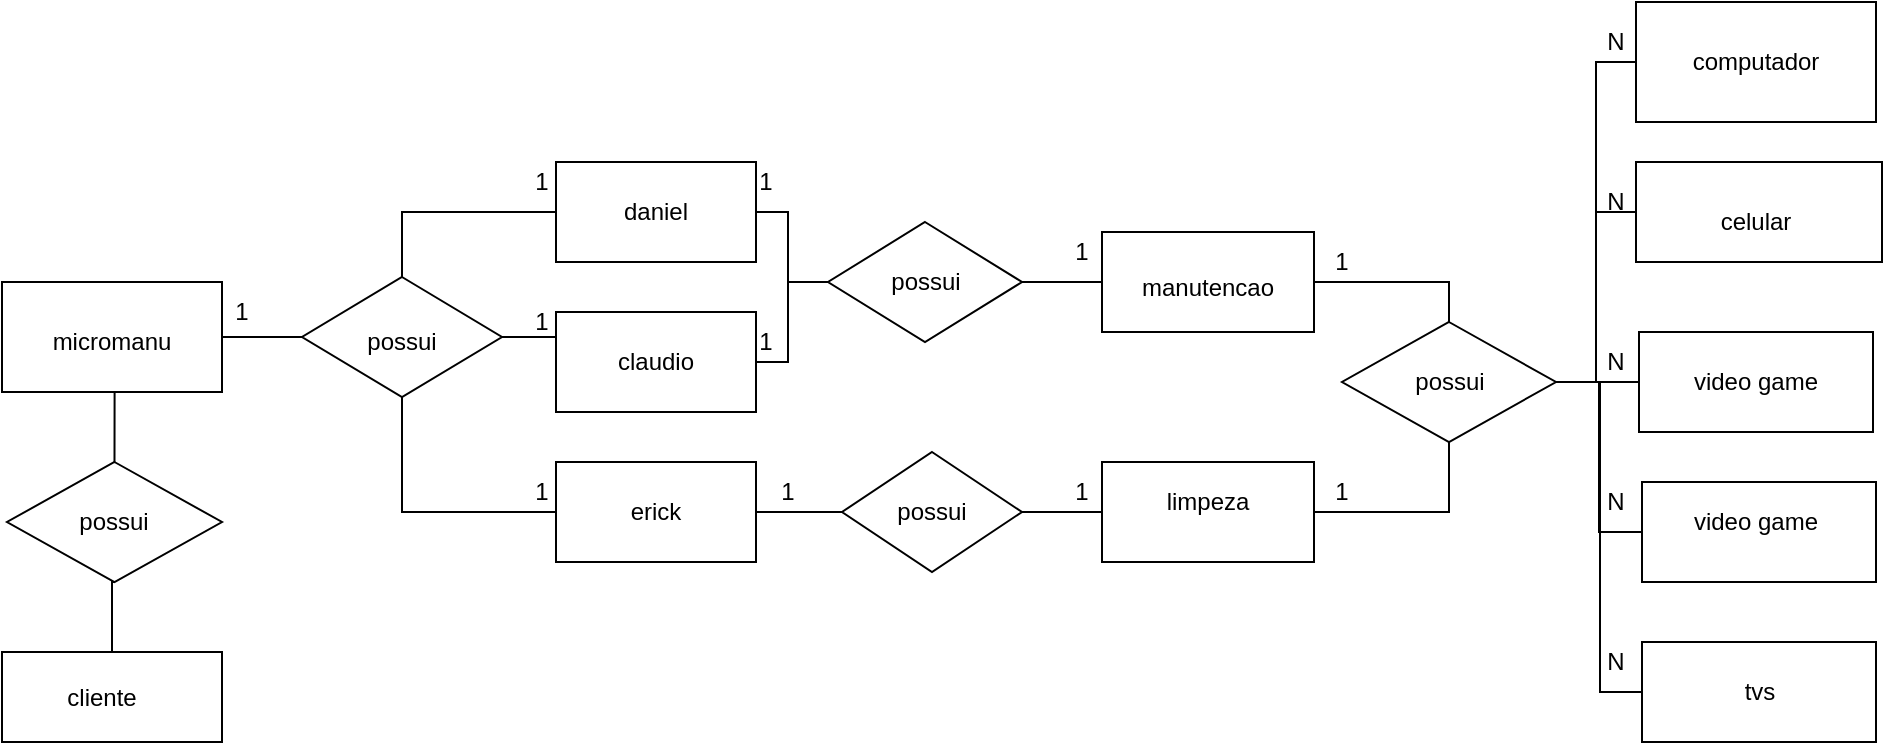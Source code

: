 <mxfile version="14.9.3"><diagram id="66CTwv6Lv-SuikH2FU34" name="Page-1"><mxGraphModel dx="1106" dy="673" grid="1" gridSize="10" guides="1" tooltips="1" connect="1" arrows="1" fold="1" page="1" pageScale="1" pageWidth="827" pageHeight="1169" math="0" shadow="0"><root><mxCell id="0"/><mxCell id="1" parent="0"/><mxCell id="eCUBbV4SOdLLknpVV527-1" value="" style="rounded=0;whiteSpace=wrap;html=1;" vertex="1" parent="1"><mxGeometry x="820" y="345" width="117" height="50" as="geometry"/></mxCell><mxCell id="eCUBbV4SOdLLknpVV527-2" value="video game" style="text;html=1;strokeColor=none;fillColor=none;align=center;verticalAlign=middle;whiteSpace=wrap;rounded=0;" vertex="1" parent="1"><mxGeometry x="842" y="355" width="70" height="20" as="geometry"/></mxCell><mxCell id="eCUBbV4SOdLLknpVV527-3" value="" style="rounded=0;whiteSpace=wrap;html=1;" vertex="1" parent="1"><mxGeometry x="820" y="425" width="117" height="50" as="geometry"/></mxCell><mxCell id="eCUBbV4SOdLLknpVV527-4" value="tvs" style="text;html=1;strokeColor=none;fillColor=none;align=center;verticalAlign=middle;whiteSpace=wrap;rounded=0;" vertex="1" parent="1"><mxGeometry x="843.5" y="440" width="70" height="20" as="geometry"/></mxCell><mxCell id="eCUBbV4SOdLLknpVV527-5" value="" style="rounded=0;whiteSpace=wrap;html=1;" vertex="1" parent="1"><mxGeometry x="817" y="185" width="123" height="50" as="geometry"/></mxCell><mxCell id="eCUBbV4SOdLLknpVV527-6" value="celular" style="text;html=1;strokeColor=none;fillColor=none;align=center;verticalAlign=middle;whiteSpace=wrap;rounded=0;" vertex="1" parent="1"><mxGeometry x="842" y="205" width="70" height="20" as="geometry"/></mxCell><mxCell id="eCUBbV4SOdLLknpVV527-7" value="" style="rounded=0;whiteSpace=wrap;html=1;" vertex="1" parent="1"><mxGeometry x="817" y="105" width="120" height="60" as="geometry"/></mxCell><mxCell id="eCUBbV4SOdLLknpVV527-8" value="computador" style="text;html=1;strokeColor=none;fillColor=none;align=center;verticalAlign=middle;whiteSpace=wrap;rounded=0;" vertex="1" parent="1"><mxGeometry x="842" y="125" width="70" height="20" as="geometry"/></mxCell><mxCell id="eCUBbV4SOdLLknpVV527-104" style="edgeStyle=orthogonalEdgeStyle;rounded=0;orthogonalLoop=1;jettySize=auto;html=1;exitX=1;exitY=0.5;exitDx=0;exitDy=0;entryX=0.5;entryY=0;entryDx=0;entryDy=0;endArrow=none;endFill=0;" edge="1" parent="1" source="eCUBbV4SOdLLknpVV527-9" target="eCUBbV4SOdLLknpVV527-51"><mxGeometry relative="1" as="geometry"/></mxCell><mxCell id="eCUBbV4SOdLLknpVV527-110" style="edgeStyle=orthogonalEdgeStyle;rounded=0;orthogonalLoop=1;jettySize=auto;html=1;exitX=0;exitY=0.5;exitDx=0;exitDy=0;entryX=1;entryY=0.5;entryDx=0;entryDy=0;endArrow=none;endFill=0;" edge="1" parent="1" source="eCUBbV4SOdLLknpVV527-9" target="eCUBbV4SOdLLknpVV527-89"><mxGeometry relative="1" as="geometry"/></mxCell><mxCell id="eCUBbV4SOdLLknpVV527-9" value="" style="rounded=0;whiteSpace=wrap;html=1;" vertex="1" parent="1"><mxGeometry x="550" y="220" width="106" height="50" as="geometry"/></mxCell><mxCell id="eCUBbV4SOdLLknpVV527-10" value="manutencao" style="text;html=1;strokeColor=none;fillColor=none;align=center;verticalAlign=middle;whiteSpace=wrap;rounded=0;" vertex="1" parent="1"><mxGeometry x="568" y="237.5" width="70" height="20" as="geometry"/></mxCell><mxCell id="eCUBbV4SOdLLknpVV527-11" value="" style="rounded=0;whiteSpace=wrap;html=1;" vertex="1" parent="1"><mxGeometry x="818.5" y="270" width="117" height="50" as="geometry"/></mxCell><mxCell id="eCUBbV4SOdLLknpVV527-12" value="video game" style="text;html=1;strokeColor=none;fillColor=none;align=center;verticalAlign=middle;whiteSpace=wrap;rounded=0;" vertex="1" parent="1"><mxGeometry x="842" y="285" width="70" height="20" as="geometry"/></mxCell><mxCell id="eCUBbV4SOdLLknpVV527-13" value="" style="rounded=0;whiteSpace=wrap;html=1;" vertex="1" parent="1"><mxGeometry y="430" width="110" height="45" as="geometry"/></mxCell><mxCell id="eCUBbV4SOdLLknpVV527-14" value="cliente" style="text;html=1;strokeColor=none;fillColor=none;align=center;verticalAlign=middle;whiteSpace=wrap;rounded=0;" vertex="1" parent="1"><mxGeometry x="15" y="442.5" width="70" height="20" as="geometry"/></mxCell><mxCell id="eCUBbV4SOdLLknpVV527-101" style="edgeStyle=orthogonalEdgeStyle;rounded=0;orthogonalLoop=1;jettySize=auto;html=1;exitX=1;exitY=0.5;exitDx=0;exitDy=0;entryX=0;entryY=0.5;entryDx=0;entryDy=0;endArrow=none;endFill=0;" edge="1" parent="1" source="eCUBbV4SOdLLknpVV527-15" target="eCUBbV4SOdLLknpVV527-83"><mxGeometry relative="1" as="geometry"/></mxCell><mxCell id="eCUBbV4SOdLLknpVV527-102" style="edgeStyle=orthogonalEdgeStyle;rounded=0;orthogonalLoop=1;jettySize=auto;html=1;exitX=0.5;exitY=0;exitDx=0;exitDy=0;entryX=0;entryY=0.5;entryDx=0;entryDy=0;endArrow=none;endFill=0;" edge="1" parent="1" source="eCUBbV4SOdLLknpVV527-15" target="eCUBbV4SOdLLknpVV527-79"><mxGeometry relative="1" as="geometry"/></mxCell><mxCell id="eCUBbV4SOdLLknpVV527-103" style="edgeStyle=orthogonalEdgeStyle;rounded=0;orthogonalLoop=1;jettySize=auto;html=1;exitX=0.5;exitY=1;exitDx=0;exitDy=0;entryX=0;entryY=0.5;entryDx=0;entryDy=0;endArrow=none;endFill=0;" edge="1" parent="1" source="eCUBbV4SOdLLknpVV527-15" target="eCUBbV4SOdLLknpVV527-81"><mxGeometry relative="1" as="geometry"/></mxCell><mxCell id="eCUBbV4SOdLLknpVV527-15" value="" style="rhombus;whiteSpace=wrap;html=1;" vertex="1" parent="1"><mxGeometry x="150" y="242.5" width="100" height="60" as="geometry"/></mxCell><mxCell id="eCUBbV4SOdLLknpVV527-16" value="possui" style="text;html=1;strokeColor=none;fillColor=none;align=center;verticalAlign=middle;whiteSpace=wrap;rounded=0;" vertex="1" parent="1"><mxGeometry x="180" y="265" width="40" height="20" as="geometry"/></mxCell><mxCell id="eCUBbV4SOdLLknpVV527-105" style="edgeStyle=orthogonalEdgeStyle;rounded=0;orthogonalLoop=1;jettySize=auto;html=1;exitX=1;exitY=0.5;exitDx=0;exitDy=0;entryX=0.5;entryY=1;entryDx=0;entryDy=0;endArrow=none;endFill=0;" edge="1" parent="1" source="eCUBbV4SOdLLknpVV527-17" target="eCUBbV4SOdLLknpVV527-51"><mxGeometry relative="1" as="geometry"/></mxCell><mxCell id="eCUBbV4SOdLLknpVV527-112" style="edgeStyle=orthogonalEdgeStyle;rounded=0;orthogonalLoop=1;jettySize=auto;html=1;exitX=0;exitY=0.5;exitDx=0;exitDy=0;entryX=1;entryY=0.5;entryDx=0;entryDy=0;endArrow=none;endFill=0;" edge="1" parent="1" source="eCUBbV4SOdLLknpVV527-17" target="eCUBbV4SOdLLknpVV527-85"><mxGeometry relative="1" as="geometry"/></mxCell><mxCell id="eCUBbV4SOdLLknpVV527-17" value="" style="rounded=0;whiteSpace=wrap;html=1;" vertex="1" parent="1"><mxGeometry x="550" y="335" width="106" height="50" as="geometry"/></mxCell><mxCell id="eCUBbV4SOdLLknpVV527-18" value="limpeza" style="text;html=1;strokeColor=none;fillColor=none;align=center;verticalAlign=middle;whiteSpace=wrap;rounded=0;" vertex="1" parent="1"><mxGeometry x="568" y="345" width="70" height="20" as="geometry"/></mxCell><mxCell id="eCUBbV4SOdLLknpVV527-99" style="edgeStyle=orthogonalEdgeStyle;rounded=0;orthogonalLoop=1;jettySize=auto;html=1;exitX=0.5;exitY=1;exitDx=0;exitDy=0;entryX=0.5;entryY=0;entryDx=0;entryDy=0;endArrow=none;endFill=0;" edge="1" parent="1" source="eCUBbV4SOdLLknpVV527-19" target="eCUBbV4SOdLLknpVV527-25"><mxGeometry relative="1" as="geometry"/></mxCell><mxCell id="eCUBbV4SOdLLknpVV527-100" style="edgeStyle=orthogonalEdgeStyle;rounded=0;orthogonalLoop=1;jettySize=auto;html=1;exitX=1;exitY=0.5;exitDx=0;exitDy=0;entryX=0;entryY=0.5;entryDx=0;entryDy=0;endArrow=none;endFill=0;" edge="1" parent="1" source="eCUBbV4SOdLLknpVV527-19" target="eCUBbV4SOdLLknpVV527-15"><mxGeometry relative="1" as="geometry"/></mxCell><mxCell id="eCUBbV4SOdLLknpVV527-19" value="" style="rounded=0;whiteSpace=wrap;html=1;" vertex="1" parent="1"><mxGeometry y="245" width="110" height="55" as="geometry"/></mxCell><mxCell id="eCUBbV4SOdLLknpVV527-20" value="micromanu" style="text;html=1;strokeColor=none;fillColor=none;align=center;verticalAlign=middle;whiteSpace=wrap;rounded=0;" vertex="1" parent="1"><mxGeometry x="20" y="265" width="70" height="20" as="geometry"/></mxCell><mxCell id="eCUBbV4SOdLLknpVV527-126" style="edgeStyle=orthogonalEdgeStyle;rounded=0;orthogonalLoop=1;jettySize=auto;html=1;exitX=0.5;exitY=1;exitDx=0;exitDy=0;entryX=0.5;entryY=0;entryDx=0;entryDy=0;endArrow=none;endFill=0;" edge="1" parent="1" source="eCUBbV4SOdLLknpVV527-25" target="eCUBbV4SOdLLknpVV527-13"><mxGeometry relative="1" as="geometry"/></mxCell><mxCell id="eCUBbV4SOdLLknpVV527-25" value="" style="rhombus;whiteSpace=wrap;html=1;" vertex="1" parent="1"><mxGeometry x="2.5" y="335" width="107.5" height="60" as="geometry"/></mxCell><mxCell id="eCUBbV4SOdLLknpVV527-26" value="possui" style="text;html=1;strokeColor=none;fillColor=none;align=center;verticalAlign=middle;whiteSpace=wrap;rounded=0;" vertex="1" parent="1"><mxGeometry x="36.25" y="355" width="40" height="20" as="geometry"/></mxCell><mxCell id="eCUBbV4SOdLLknpVV527-55" style="edgeStyle=orthogonalEdgeStyle;rounded=0;orthogonalLoop=1;jettySize=auto;html=1;exitX=1;exitY=0.5;exitDx=0;exitDy=0;entryX=0;entryY=0.5;entryDx=0;entryDy=0;endArrow=none;endFill=0;" edge="1" parent="1" source="eCUBbV4SOdLLknpVV527-51" target="eCUBbV4SOdLLknpVV527-7"><mxGeometry relative="1" as="geometry"/></mxCell><mxCell id="eCUBbV4SOdLLknpVV527-56" style="edgeStyle=orthogonalEdgeStyle;rounded=0;orthogonalLoop=1;jettySize=auto;html=1;exitX=1;exitY=0.5;exitDx=0;exitDy=0;entryX=0;entryY=0.5;entryDx=0;entryDy=0;endArrow=none;endFill=0;" edge="1" parent="1" source="eCUBbV4SOdLLknpVV527-51" target="eCUBbV4SOdLLknpVV527-5"><mxGeometry relative="1" as="geometry"/></mxCell><mxCell id="eCUBbV4SOdLLknpVV527-57" style="edgeStyle=orthogonalEdgeStyle;rounded=0;orthogonalLoop=1;jettySize=auto;html=1;exitX=1;exitY=0.5;exitDx=0;exitDy=0;entryX=0;entryY=0.5;entryDx=0;entryDy=0;endArrow=none;endFill=0;" edge="1" parent="1" source="eCUBbV4SOdLLknpVV527-51" target="eCUBbV4SOdLLknpVV527-1"><mxGeometry relative="1" as="geometry"/></mxCell><mxCell id="eCUBbV4SOdLLknpVV527-58" style="edgeStyle=orthogonalEdgeStyle;rounded=0;orthogonalLoop=1;jettySize=auto;html=1;exitX=1;exitY=0.5;exitDx=0;exitDy=0;entryX=0;entryY=0.5;entryDx=0;entryDy=0;endArrow=none;endFill=0;" edge="1" parent="1" source="eCUBbV4SOdLLknpVV527-51" target="eCUBbV4SOdLLknpVV527-3"><mxGeometry relative="1" as="geometry"><Array as="points"><mxPoint x="799" y="295"/><mxPoint x="799" y="450"/></Array></mxGeometry></mxCell><mxCell id="eCUBbV4SOdLLknpVV527-59" style="edgeStyle=orthogonalEdgeStyle;rounded=0;orthogonalLoop=1;jettySize=auto;html=1;exitX=1;exitY=0.5;exitDx=0;exitDy=0;entryX=0;entryY=0.5;entryDx=0;entryDy=0;endArrow=none;endFill=0;" edge="1" parent="1" source="eCUBbV4SOdLLknpVV527-51" target="eCUBbV4SOdLLknpVV527-11"><mxGeometry relative="1" as="geometry"/></mxCell><mxCell id="eCUBbV4SOdLLknpVV527-51" value="" style="rhombus;whiteSpace=wrap;html=1;" vertex="1" parent="1"><mxGeometry x="670" y="265" width="107" height="60" as="geometry"/></mxCell><mxCell id="eCUBbV4SOdLLknpVV527-52" value="possui" style="text;html=1;strokeColor=none;fillColor=none;align=center;verticalAlign=middle;whiteSpace=wrap;rounded=0;" vertex="1" parent="1"><mxGeometry x="703.5" y="285" width="40" height="20" as="geometry"/></mxCell><mxCell id="eCUBbV4SOdLLknpVV527-60" value="1" style="text;html=1;strokeColor=none;fillColor=none;align=center;verticalAlign=middle;whiteSpace=wrap;rounded=0;" vertex="1" parent="1"><mxGeometry x="352" y="255" width="40" height="20" as="geometry"/></mxCell><mxCell id="eCUBbV4SOdLLknpVV527-65" value="1" style="text;html=1;strokeColor=none;fillColor=none;align=center;verticalAlign=middle;whiteSpace=wrap;rounded=0;" vertex="1" parent="1"><mxGeometry x="352" y="355" width="40" height="20" as="geometry"/></mxCell><mxCell id="eCUBbV4SOdLLknpVV527-68" value="N" style="text;html=1;strokeColor=none;fillColor=none;align=center;verticalAlign=middle;whiteSpace=wrap;rounded=0;" vertex="1" parent="1"><mxGeometry x="787" y="425" width="40" height="20" as="geometry"/></mxCell><mxCell id="eCUBbV4SOdLLknpVV527-70" value="N" style="text;html=1;strokeColor=none;fillColor=none;align=center;verticalAlign=middle;whiteSpace=wrap;rounded=0;" vertex="1" parent="1"><mxGeometry x="787" y="345" width="40" height="20" as="geometry"/></mxCell><mxCell id="eCUBbV4SOdLLknpVV527-71" value="N" style="text;html=1;strokeColor=none;fillColor=none;align=center;verticalAlign=middle;whiteSpace=wrap;rounded=0;" vertex="1" parent="1"><mxGeometry x="787" y="275" width="40" height="20" as="geometry"/></mxCell><mxCell id="eCUBbV4SOdLLknpVV527-72" value="N" style="text;html=1;strokeColor=none;fillColor=none;align=center;verticalAlign=middle;whiteSpace=wrap;rounded=0;" vertex="1" parent="1"><mxGeometry x="787" y="195" width="40" height="20" as="geometry"/></mxCell><mxCell id="eCUBbV4SOdLLknpVV527-73" value="N" style="text;html=1;strokeColor=none;fillColor=none;align=center;verticalAlign=middle;whiteSpace=wrap;rounded=0;" vertex="1" parent="1"><mxGeometry x="787" y="115" width="40" height="20" as="geometry"/></mxCell><mxCell id="eCUBbV4SOdLLknpVV527-79" value="" style="rounded=0;whiteSpace=wrap;html=1;" vertex="1" parent="1"><mxGeometry x="277" y="185" width="100" height="50" as="geometry"/></mxCell><mxCell id="eCUBbV4SOdLLknpVV527-80" value="&lt;div&gt;daniel&lt;/div&gt;" style="text;html=1;strokeColor=none;fillColor=none;align=center;verticalAlign=middle;whiteSpace=wrap;rounded=0;" vertex="1" parent="1"><mxGeometry x="292" y="200" width="70" height="20" as="geometry"/></mxCell><mxCell id="eCUBbV4SOdLLknpVV527-108" style="edgeStyle=orthogonalEdgeStyle;rounded=0;orthogonalLoop=1;jettySize=auto;html=1;exitX=1;exitY=0.5;exitDx=0;exitDy=0;entryX=0;entryY=0.5;entryDx=0;entryDy=0;endArrow=none;endFill=0;" edge="1" parent="1" source="eCUBbV4SOdLLknpVV527-81" target="eCUBbV4SOdLLknpVV527-85"><mxGeometry relative="1" as="geometry"/></mxCell><mxCell id="eCUBbV4SOdLLknpVV527-81" value="" style="rounded=0;whiteSpace=wrap;html=1;" vertex="1" parent="1"><mxGeometry x="277" y="335" width="100" height="50" as="geometry"/></mxCell><mxCell id="eCUBbV4SOdLLknpVV527-82" value="erick" style="text;html=1;strokeColor=none;fillColor=none;align=center;verticalAlign=middle;whiteSpace=wrap;rounded=0;" vertex="1" parent="1"><mxGeometry x="292" y="350" width="70" height="20" as="geometry"/></mxCell><mxCell id="eCUBbV4SOdLLknpVV527-83" value="" style="rounded=0;whiteSpace=wrap;html=1;" vertex="1" parent="1"><mxGeometry x="277" y="260" width="100" height="50" as="geometry"/></mxCell><mxCell id="eCUBbV4SOdLLknpVV527-84" value="claudio" style="text;html=1;strokeColor=none;fillColor=none;align=center;verticalAlign=middle;whiteSpace=wrap;rounded=0;" vertex="1" parent="1"><mxGeometry x="292" y="275" width="70" height="20" as="geometry"/></mxCell><mxCell id="eCUBbV4SOdLLknpVV527-85" value="" style="rhombus;whiteSpace=wrap;html=1;" vertex="1" parent="1"><mxGeometry x="420" y="330" width="90" height="60" as="geometry"/></mxCell><mxCell id="eCUBbV4SOdLLknpVV527-86" value="possui" style="text;html=1;strokeColor=none;fillColor=none;align=center;verticalAlign=middle;whiteSpace=wrap;rounded=0;" vertex="1" parent="1"><mxGeometry x="445" y="347.5" width="40" height="25" as="geometry"/></mxCell><mxCell id="eCUBbV4SOdLLknpVV527-106" style="edgeStyle=orthogonalEdgeStyle;rounded=0;orthogonalLoop=1;jettySize=auto;html=1;exitX=0;exitY=0.5;exitDx=0;exitDy=0;entryX=1;entryY=0.5;entryDx=0;entryDy=0;endArrow=none;endFill=0;" edge="1" parent="1" source="eCUBbV4SOdLLknpVV527-89" target="eCUBbV4SOdLLknpVV527-83"><mxGeometry relative="1" as="geometry"/></mxCell><mxCell id="eCUBbV4SOdLLknpVV527-107" style="edgeStyle=orthogonalEdgeStyle;rounded=0;orthogonalLoop=1;jettySize=auto;html=1;exitX=0;exitY=0.5;exitDx=0;exitDy=0;entryX=1;entryY=0.5;entryDx=0;entryDy=0;endArrow=none;endFill=0;" edge="1" parent="1" source="eCUBbV4SOdLLknpVV527-89" target="eCUBbV4SOdLLknpVV527-79"><mxGeometry relative="1" as="geometry"/></mxCell><mxCell id="eCUBbV4SOdLLknpVV527-89" value="" style="rhombus;whiteSpace=wrap;html=1;" vertex="1" parent="1"><mxGeometry x="413" y="215" width="97" height="60" as="geometry"/></mxCell><mxCell id="eCUBbV4SOdLLknpVV527-90" value="possui" style="text;html=1;strokeColor=none;fillColor=none;align=center;verticalAlign=middle;whiteSpace=wrap;rounded=0;" vertex="1" parent="1"><mxGeometry x="442" y="235" width="40" height="20" as="geometry"/></mxCell><mxCell id="eCUBbV4SOdLLknpVV527-113" value="1" style="text;html=1;strokeColor=none;fillColor=none;align=center;verticalAlign=middle;whiteSpace=wrap;rounded=0;" vertex="1" parent="1"><mxGeometry x="100" y="250" width="40" height="20" as="geometry"/></mxCell><mxCell id="eCUBbV4SOdLLknpVV527-114" value="1" style="text;html=1;strokeColor=none;fillColor=none;align=center;verticalAlign=middle;whiteSpace=wrap;rounded=0;" vertex="1" parent="1"><mxGeometry x="250" y="340" width="40" height="20" as="geometry"/></mxCell><mxCell id="eCUBbV4SOdLLknpVV527-115" value="1" style="text;html=1;strokeColor=none;fillColor=none;align=center;verticalAlign=middle;whiteSpace=wrap;rounded=0;" vertex="1" parent="1"><mxGeometry x="250" y="255" width="40" height="20" as="geometry"/></mxCell><mxCell id="eCUBbV4SOdLLknpVV527-116" value="1" style="text;html=1;strokeColor=none;fillColor=none;align=center;verticalAlign=middle;whiteSpace=wrap;rounded=0;" vertex="1" parent="1"><mxGeometry x="250" y="185" width="40" height="20" as="geometry"/></mxCell><mxCell id="eCUBbV4SOdLLknpVV527-117" value="1" style="text;html=1;strokeColor=none;fillColor=none;align=center;verticalAlign=middle;whiteSpace=wrap;rounded=0;" vertex="1" parent="1"><mxGeometry x="362" y="185" width="40" height="20" as="geometry"/></mxCell><mxCell id="eCUBbV4SOdLLknpVV527-118" value="1" style="text;html=1;strokeColor=none;fillColor=none;align=center;verticalAlign=middle;whiteSpace=wrap;rounded=0;" vertex="1" parent="1"><mxGeometry x="362" y="265" width="40" height="20" as="geometry"/></mxCell><mxCell id="eCUBbV4SOdLLknpVV527-119" value="1" style="text;html=1;strokeColor=none;fillColor=none;align=center;verticalAlign=middle;whiteSpace=wrap;rounded=0;" vertex="1" parent="1"><mxGeometry x="373" y="340" width="40" height="20" as="geometry"/></mxCell><mxCell id="eCUBbV4SOdLLknpVV527-120" value="1" style="text;html=1;strokeColor=none;fillColor=none;align=center;verticalAlign=middle;whiteSpace=wrap;rounded=0;" vertex="1" parent="1"><mxGeometry x="650" y="225" width="40" height="20" as="geometry"/></mxCell><mxCell id="eCUBbV4SOdLLknpVV527-121" value="1" style="text;html=1;strokeColor=none;fillColor=none;align=center;verticalAlign=middle;whiteSpace=wrap;rounded=0;" vertex="1" parent="1"><mxGeometry x="520" y="220" width="40" height="20" as="geometry"/></mxCell><mxCell id="eCUBbV4SOdLLknpVV527-122" value="1" style="text;html=1;strokeColor=none;fillColor=none;align=center;verticalAlign=middle;whiteSpace=wrap;rounded=0;" vertex="1" parent="1"><mxGeometry x="520" y="340" width="40" height="20" as="geometry"/></mxCell><mxCell id="eCUBbV4SOdLLknpVV527-123" value="1" style="text;html=1;strokeColor=none;fillColor=none;align=center;verticalAlign=middle;whiteSpace=wrap;rounded=0;" vertex="1" parent="1"><mxGeometry x="650" y="340" width="40" height="20" as="geometry"/></mxCell></root></mxGraphModel></diagram></mxfile>